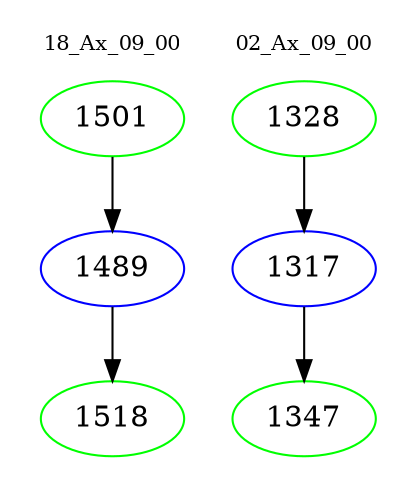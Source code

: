 digraph{
subgraph cluster_0 {
color = white
label = "18_Ax_09_00";
fontsize=10;
T0_1501 [label="1501", color="green"]
T0_1501 -> T0_1489 [color="black"]
T0_1489 [label="1489", color="blue"]
T0_1489 -> T0_1518 [color="black"]
T0_1518 [label="1518", color="green"]
}
subgraph cluster_1 {
color = white
label = "02_Ax_09_00";
fontsize=10;
T1_1328 [label="1328", color="green"]
T1_1328 -> T1_1317 [color="black"]
T1_1317 [label="1317", color="blue"]
T1_1317 -> T1_1347 [color="black"]
T1_1347 [label="1347", color="green"]
}
}
